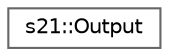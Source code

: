 digraph "Graphical Class Hierarchy"
{
 // LATEX_PDF_SIZE
  bgcolor="transparent";
  edge [fontname=Helvetica,fontsize=10,labelfontname=Helvetica,labelfontsize=10];
  node [fontname=Helvetica,fontsize=10,shape=box,height=0.2,width=0.4];
  rankdir="LR";
  Node0 [id="Node000000",label="s21::Output",height=0.2,width=0.4,color="grey40", fillcolor="white", style="filled",URL="$d3/d64/structs21_1_1Output.html",tooltip=" "];
}
